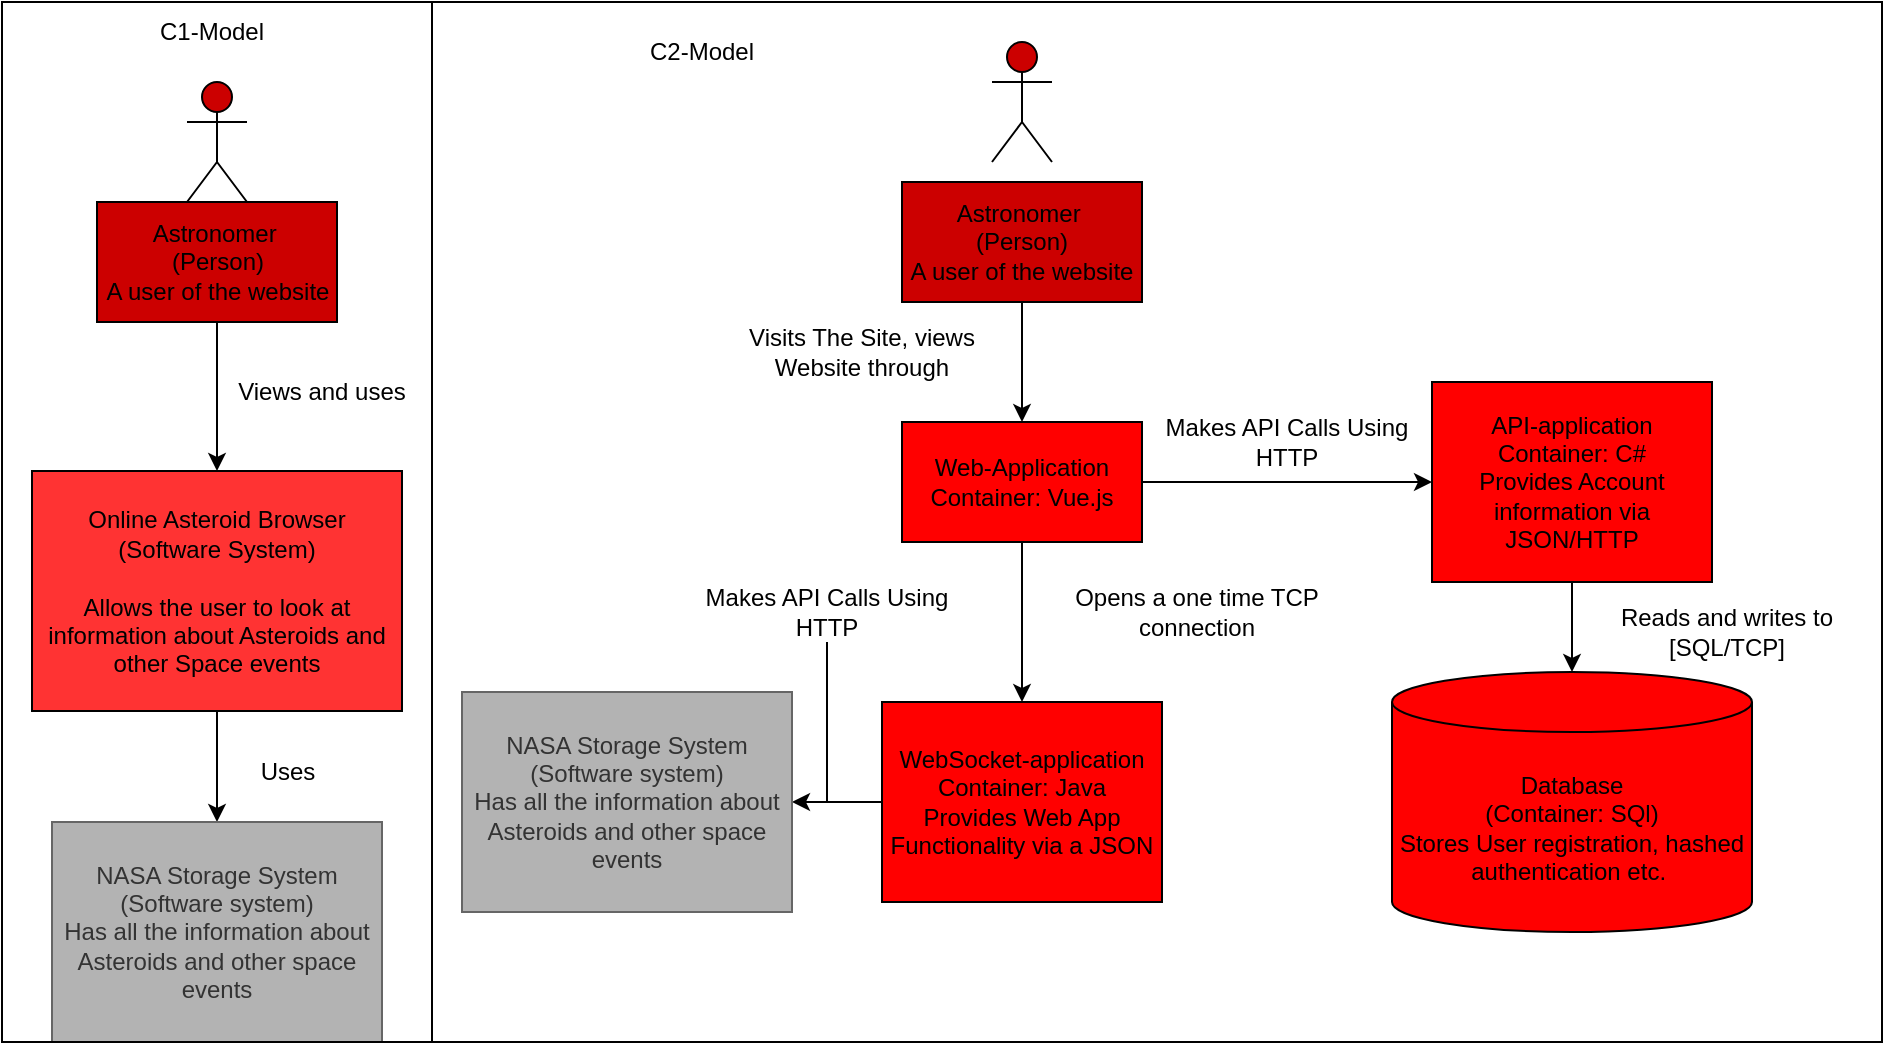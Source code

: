 <mxfile version="15.4.0" type="device"><diagram id="C5RBs43oDa-KdzZeNtuy" name="Page-1"><mxGraphModel dx="1913" dy="806" grid="1" gridSize="10" guides="1" tooltips="1" connect="1" arrows="1" fold="1" page="1" pageScale="1" pageWidth="827" pageHeight="1169" math="0" shadow="0"><root><mxCell id="WIyWlLk6GJQsqaUBKTNV-0"/><mxCell id="WIyWlLk6GJQsqaUBKTNV-1" parent="WIyWlLk6GJQsqaUBKTNV-0"/><mxCell id="bwRws-K4NxaQIAV18uQx-7" style="edgeStyle=orthogonalEdgeStyle;rounded=0;orthogonalLoop=1;jettySize=auto;html=1;entryX=0.5;entryY=0;entryDx=0;entryDy=0;" parent="WIyWlLk6GJQsqaUBKTNV-1" source="bwRws-K4NxaQIAV18uQx-3" target="bwRws-K4NxaQIAV18uQx-6" edge="1"><mxGeometry relative="1" as="geometry"/></mxCell><mxCell id="bwRws-K4NxaQIAV18uQx-3" value="Astronomer&amp;nbsp;&lt;br&gt;(Person)&lt;br&gt;A user of the website" style="rounded=0;whiteSpace=wrap;html=1;fillColor=#CC0000;" parent="WIyWlLk6GJQsqaUBKTNV-1" vertex="1"><mxGeometry x="-72.5" y="100" width="120" height="60" as="geometry"/></mxCell><mxCell id="bwRws-K4NxaQIAV18uQx-2" value="" style="shape=umlActor;verticalLabelPosition=bottom;verticalAlign=top;html=1;outlineConnect=0;fillColor=#CC0000;" parent="WIyWlLk6GJQsqaUBKTNV-1" vertex="1"><mxGeometry x="-27.5" y="40" width="30" height="60" as="geometry"/></mxCell><mxCell id="bwRws-K4NxaQIAV18uQx-15" style="edgeStyle=orthogonalEdgeStyle;rounded=0;orthogonalLoop=1;jettySize=auto;html=1;" parent="WIyWlLk6GJQsqaUBKTNV-1" source="bwRws-K4NxaQIAV18uQx-6" target="bwRws-K4NxaQIAV18uQx-14" edge="1"><mxGeometry relative="1" as="geometry"/></mxCell><mxCell id="bwRws-K4NxaQIAV18uQx-6" value="Online Asteroid Browser&lt;br&gt;(Software System)&lt;br&gt;&lt;br&gt;Allows the user to look at information about Asteroids and other Space events" style="rounded=0;whiteSpace=wrap;html=1;fillColor=#FF3333;" parent="WIyWlLk6GJQsqaUBKTNV-1" vertex="1"><mxGeometry x="-105" y="234.5" width="185" height="120" as="geometry"/></mxCell><mxCell id="bwRws-K4NxaQIAV18uQx-10" value="Views and uses" style="text;html=1;strokeColor=none;fillColor=none;align=center;verticalAlign=middle;whiteSpace=wrap;rounded=0;" parent="WIyWlLk6GJQsqaUBKTNV-1" vertex="1"><mxGeometry x="-10" y="180" width="100" height="30" as="geometry"/></mxCell><mxCell id="bwRws-K4NxaQIAV18uQx-14" value="NASA Storage System&lt;br&gt;(Software system)&lt;br&gt;Has all the information about Asteroids and other space events" style="rounded=0;whiteSpace=wrap;html=1;fillColor=#B3B3B3;fontColor=#333333;strokeColor=#666666;" parent="WIyWlLk6GJQsqaUBKTNV-1" vertex="1"><mxGeometry x="-95" y="410" width="165" height="110" as="geometry"/></mxCell><mxCell id="bwRws-K4NxaQIAV18uQx-16" value="" style="rounded=0;whiteSpace=wrap;html=1;fillColor=none;" parent="WIyWlLk6GJQsqaUBKTNV-1" vertex="1"><mxGeometry x="-120" width="215" height="520" as="geometry"/></mxCell><mxCell id="bwRws-K4NxaQIAV18uQx-17" value="C1-Model" style="text;html=1;strokeColor=none;fillColor=none;align=center;verticalAlign=middle;whiteSpace=wrap;rounded=0;" parent="WIyWlLk6GJQsqaUBKTNV-1" vertex="1"><mxGeometry x="-45" width="60" height="30" as="geometry"/></mxCell><mxCell id="bwRws-K4NxaQIAV18uQx-23" style="edgeStyle=orthogonalEdgeStyle;rounded=0;orthogonalLoop=1;jettySize=auto;html=1;entryX=0.5;entryY=0;entryDx=0;entryDy=0;" parent="WIyWlLk6GJQsqaUBKTNV-1" source="bwRws-K4NxaQIAV18uQx-20" target="bwRws-K4NxaQIAV18uQx-22" edge="1"><mxGeometry relative="1" as="geometry"/></mxCell><mxCell id="bwRws-K4NxaQIAV18uQx-20" value="Astronomer&amp;nbsp;&lt;br&gt;(Person)&lt;br&gt;A user of the website" style="rounded=0;whiteSpace=wrap;html=1;fillColor=#CC0000;" parent="WIyWlLk6GJQsqaUBKTNV-1" vertex="1"><mxGeometry x="330" y="90" width="120" height="60" as="geometry"/></mxCell><mxCell id="bwRws-K4NxaQIAV18uQx-21" value="" style="shape=umlActor;verticalLabelPosition=bottom;verticalAlign=top;html=1;outlineConnect=0;fillColor=#CC0000;" parent="WIyWlLk6GJQsqaUBKTNV-1" vertex="1"><mxGeometry x="375" y="20" width="30" height="60" as="geometry"/></mxCell><mxCell id="bwRws-K4NxaQIAV18uQx-34" style="edgeStyle=orthogonalEdgeStyle;rounded=0;orthogonalLoop=1;jettySize=auto;html=1;entryX=0.5;entryY=0;entryDx=0;entryDy=0;" parent="WIyWlLk6GJQsqaUBKTNV-1" source="bwRws-K4NxaQIAV18uQx-22" target="bwRws-K4NxaQIAV18uQx-33" edge="1"><mxGeometry relative="1" as="geometry"/></mxCell><mxCell id="bwRws-K4NxaQIAV18uQx-40" style="edgeStyle=orthogonalEdgeStyle;rounded=0;orthogonalLoop=1;jettySize=auto;html=1;exitX=0;exitY=0.5;exitDx=0;exitDy=0;" parent="WIyWlLk6GJQsqaUBKTNV-1" source="bwRws-K4NxaQIAV18uQx-33" target="bwRws-K4NxaQIAV18uQx-41" edge="1"><mxGeometry relative="1" as="geometry"><mxPoint x="330" y="350" as="targetPoint"/></mxGeometry></mxCell><mxCell id="42qUkS9PSQmohVcTO-z_-3" style="edgeStyle=orthogonalEdgeStyle;rounded=0;orthogonalLoop=1;jettySize=auto;html=1;exitX=1;exitY=0.5;exitDx=0;exitDy=0;" edge="1" parent="WIyWlLk6GJQsqaUBKTNV-1" source="bwRws-K4NxaQIAV18uQx-22" target="42qUkS9PSQmohVcTO-z_-2"><mxGeometry relative="1" as="geometry"><mxPoint x="720" y="250" as="targetPoint"/></mxGeometry></mxCell><mxCell id="bwRws-K4NxaQIAV18uQx-22" value="Web-Application&lt;br&gt;Container: Vue.js" style="rounded=0;whiteSpace=wrap;html=1;strokeColor=default;fillColor=#FF0000;" parent="WIyWlLk6GJQsqaUBKTNV-1" vertex="1"><mxGeometry x="330" y="210" width="120" height="60" as="geometry"/></mxCell><mxCell id="bwRws-K4NxaQIAV18uQx-24" value="Visits The Site, views Website through" style="text;html=1;strokeColor=none;fillColor=none;align=center;verticalAlign=middle;whiteSpace=wrap;rounded=0;" parent="WIyWlLk6GJQsqaUBKTNV-1" vertex="1"><mxGeometry x="245" y="160" width="130" height="30" as="geometry"/></mxCell><mxCell id="bwRws-K4NxaQIAV18uQx-33" value="WebSocket-application&lt;br&gt;Container: Java&lt;br&gt;Provides Web App Functionality via a JSON" style="rounded=0;whiteSpace=wrap;html=1;strokeColor=default;fillColor=#FF0000;" parent="WIyWlLk6GJQsqaUBKTNV-1" vertex="1"><mxGeometry x="320" y="350" width="140" height="100" as="geometry"/></mxCell><mxCell id="bwRws-K4NxaQIAV18uQx-35" value="Opens a one time TCP connection" style="text;html=1;strokeColor=none;fillColor=none;align=center;verticalAlign=middle;whiteSpace=wrap;rounded=0;" parent="WIyWlLk6GJQsqaUBKTNV-1" vertex="1"><mxGeometry x="405" y="290" width="145" height="30" as="geometry"/></mxCell><mxCell id="bwRws-K4NxaQIAV18uQx-41" value="NASA Storage System&lt;br&gt;(Software system)&lt;br&gt;Has all the information about Asteroids and other space events" style="rounded=0;whiteSpace=wrap;html=1;fillColor=#B3B3B3;fontColor=#333333;strokeColor=#666666;" parent="WIyWlLk6GJQsqaUBKTNV-1" vertex="1"><mxGeometry x="110" y="345" width="165" height="110" as="geometry"/></mxCell><mxCell id="bwRws-K4NxaQIAV18uQx-43" value="Database&lt;br&gt;(Container: SQl)&lt;br&gt;Stores User registration, hashed authentication etc.&amp;nbsp;" style="shape=cylinder3;whiteSpace=wrap;html=1;boundedLbl=1;backgroundOutline=1;size=15;strokeColor=default;fillColor=#FF0000;" parent="WIyWlLk6GJQsqaUBKTNV-1" vertex="1"><mxGeometry x="575" y="335" width="180" height="130" as="geometry"/></mxCell><mxCell id="bwRws-K4NxaQIAV18uQx-45" value="C2-Model" style="text;html=1;strokeColor=none;fillColor=none;align=center;verticalAlign=middle;whiteSpace=wrap;rounded=0;" parent="WIyWlLk6GJQsqaUBKTNV-1" vertex="1"><mxGeometry x="200" y="10" width="60" height="30" as="geometry"/></mxCell><mxCell id="42qUkS9PSQmohVcTO-z_-1" value="Uses" style="text;html=1;strokeColor=none;fillColor=none;align=center;verticalAlign=middle;whiteSpace=wrap;rounded=0;" vertex="1" parent="WIyWlLk6GJQsqaUBKTNV-1"><mxGeometry x="-27.5" y="370" width="100" height="30" as="geometry"/></mxCell><mxCell id="42qUkS9PSQmohVcTO-z_-4" style="edgeStyle=orthogonalEdgeStyle;rounded=0;orthogonalLoop=1;jettySize=auto;html=1;entryX=0.5;entryY=0;entryDx=0;entryDy=0;entryPerimeter=0;" edge="1" parent="WIyWlLk6GJQsqaUBKTNV-1" source="42qUkS9PSQmohVcTO-z_-2" target="bwRws-K4NxaQIAV18uQx-43"><mxGeometry relative="1" as="geometry"/></mxCell><mxCell id="42qUkS9PSQmohVcTO-z_-2" value="API-application&lt;br&gt;Container: C#&lt;br&gt;Provides Account information via JSON/HTTP" style="rounded=0;whiteSpace=wrap;html=1;strokeColor=default;fillColor=#FF0000;" vertex="1" parent="WIyWlLk6GJQsqaUBKTNV-1"><mxGeometry x="595" y="190" width="140" height="100" as="geometry"/></mxCell><mxCell id="42qUkS9PSQmohVcTO-z_-5" value="Makes API Calls Using HTTP" style="text;html=1;strokeColor=none;fillColor=none;align=center;verticalAlign=middle;whiteSpace=wrap;rounded=0;" vertex="1" parent="WIyWlLk6GJQsqaUBKTNV-1"><mxGeometry x="450" y="204.5" width="145" height="30" as="geometry"/></mxCell><mxCell id="42qUkS9PSQmohVcTO-z_-7" style="edgeStyle=orthogonalEdgeStyle;rounded=0;orthogonalLoop=1;jettySize=auto;html=1;endArrow=none;endFill=0;" edge="1" parent="WIyWlLk6GJQsqaUBKTNV-1" source="42qUkS9PSQmohVcTO-z_-6"><mxGeometry relative="1" as="geometry"><mxPoint x="292.5" y="400" as="targetPoint"/></mxGeometry></mxCell><mxCell id="42qUkS9PSQmohVcTO-z_-6" value="Makes API Calls Using HTTP" style="text;html=1;strokeColor=none;fillColor=none;align=center;verticalAlign=middle;whiteSpace=wrap;rounded=0;" vertex="1" parent="WIyWlLk6GJQsqaUBKTNV-1"><mxGeometry x="220" y="290" width="145" height="30" as="geometry"/></mxCell><mxCell id="42qUkS9PSQmohVcTO-z_-8" value="Reads and writes to [SQL/TCP]" style="text;html=1;strokeColor=none;fillColor=none;align=center;verticalAlign=middle;whiteSpace=wrap;rounded=0;" vertex="1" parent="WIyWlLk6GJQsqaUBKTNV-1"><mxGeometry x="670" y="300" width="145" height="30" as="geometry"/></mxCell><mxCell id="42qUkS9PSQmohVcTO-z_-9" value="" style="rounded=0;whiteSpace=wrap;html=1;fillColor=none;" vertex="1" parent="WIyWlLk6GJQsqaUBKTNV-1"><mxGeometry x="95" width="725" height="520" as="geometry"/></mxCell></root></mxGraphModel></diagram></mxfile>